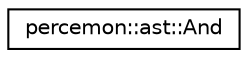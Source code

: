digraph "Graphical Class Hierarchy"
{
 // LATEX_PDF_SIZE
  edge [fontname="Helvetica",fontsize="10",labelfontname="Helvetica",labelfontsize="10"];
  node [fontname="Helvetica",fontsize="10",shape=record];
  rankdir="LR";
  Node0 [label="percemon::ast::And",height=0.2,width=0.4,color="black", fillcolor="white", style="filled",URL="$structpercemon_1_1ast_1_1And.html",tooltip=" "];
}
